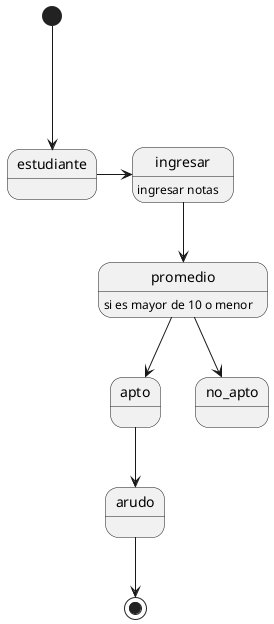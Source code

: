 @startuml 1


[*]--->estudiante 

ingresar: ingresar notas

estudiante-right->ingresar

promedio: si es mayor de 10 o menor

ingresar-->promedio

promedio-->apto
promedio-->no_apto
apto-->arudo
arudo-->[*]




@enduml